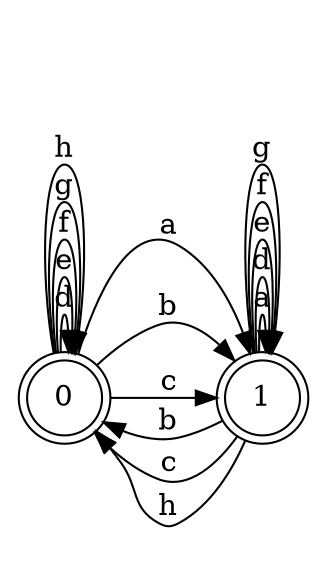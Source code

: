 digraph n2_10 {
__start0 [label="" shape="none"];

rankdir=LR;
size="8,5";

s0 [style="rounded,filled", color="black", fillcolor="white" shape="doublecircle", label="0"];
s1 [style="rounded,filled", color="black", fillcolor="white" shape="doublecircle", label="1"];
s0 -> s1 [label="a"];
s0 -> s1 [label="b"];
s0 -> s1 [label="c"];
s0 -> s0 [label="d"];
s0 -> s0 [label="e"];
s0 -> s0 [label="f"];
s0 -> s0 [label="g"];
s0 -> s0 [label="h"];
s1 -> s1 [label="a"];
s1 -> s0 [label="b"];
s1 -> s0 [label="c"];
s1 -> s1 [label="d"];
s1 -> s1 [label="e"];
s1 -> s1 [label="f"];
s1 -> s1 [label="g"];
s1 -> s0 [label="h"];

}